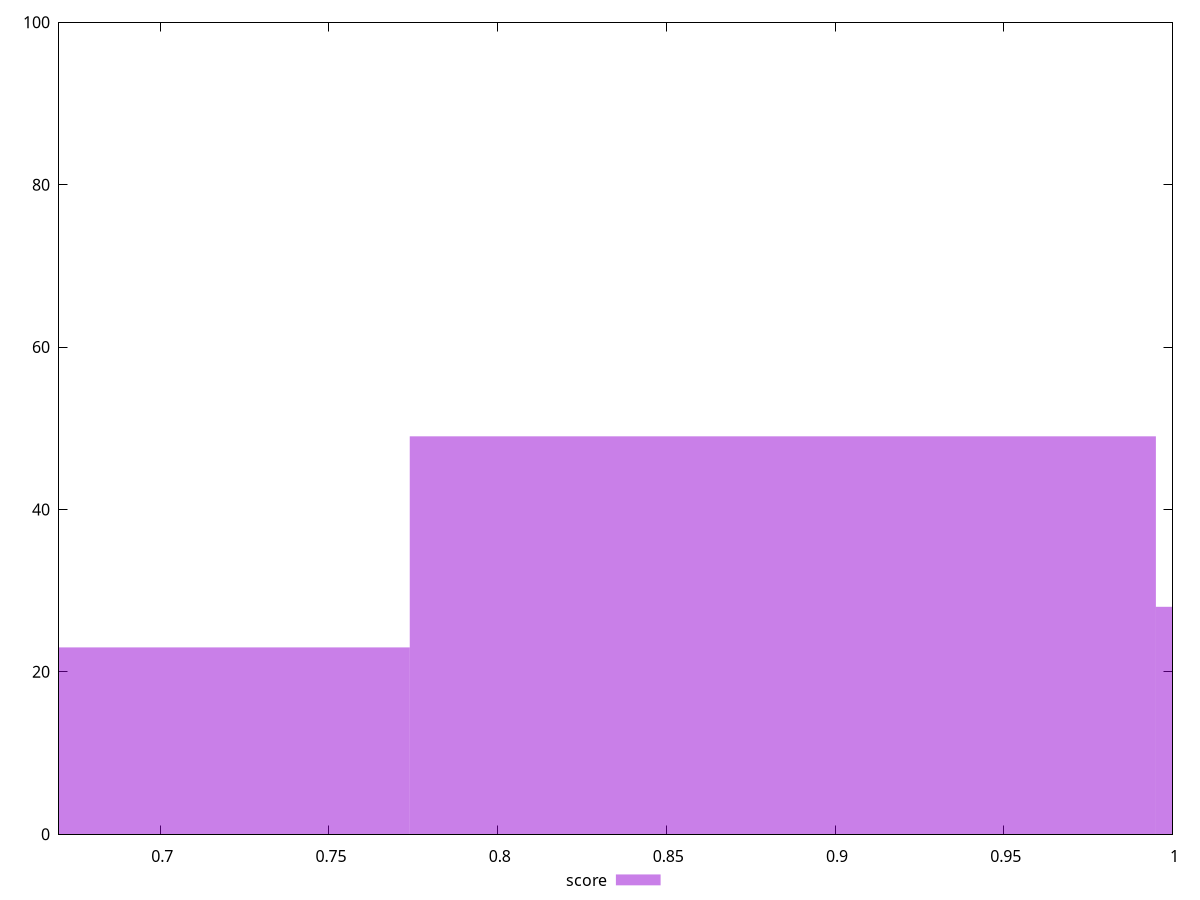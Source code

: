 reset

$score <<EOF
0.6633836273468445 23
0.8845115031291261 49
1.1056393789114076 28
EOF

set key outside below
set boxwidth 0.22112787578228152
set xrange [0.67:1]
set yrange [0:100]
set trange [0:100]
set style fill transparent solid 0.5 noborder
set terminal svg size 640, 490 enhanced background rgb 'white'
set output "report_00013_2021-02-09T12-04-24.940Z/unused-css-rules/samples/pages+cached+noadtech/score/histogram.svg"

plot $score title "score" with boxes

reset
